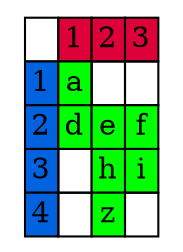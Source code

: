 digraph G{
node [shape=plaintext];
rankdir=LR;
Matriz [
label=<<table border='0' cellborder='1' cellspacing='0'> 
<tr>
<td></td>
<td bgcolor="#DE0039">1</td>
<td bgcolor="#DE0039">2</td>
<td bgcolor="#DE0039">3</td>
</tr>
<tr>
<td bgcolor="#0062DE">1</td>
<td bgcolor="#00FF00">a</td>
<td></td>
<td></td>
</tr>
<tr>
<td bgcolor="#0062DE">2</td>
<td bgcolor="#00FF00">d</td>
<td bgcolor="#00FF00">e</td>
<td bgcolor="#00FF00">f</td>
</tr>
<tr>
<td bgcolor="#0062DE">3</td>
<td></td>
<td bgcolor="#00FF00">h</td>
<td bgcolor="#00FF00">i</td>
</tr>
<tr>
<td bgcolor="#0062DE">4</td>
<td></td>
<td bgcolor="#00FF00">z</td>
<td></td>
</tr>
</table>>];
}